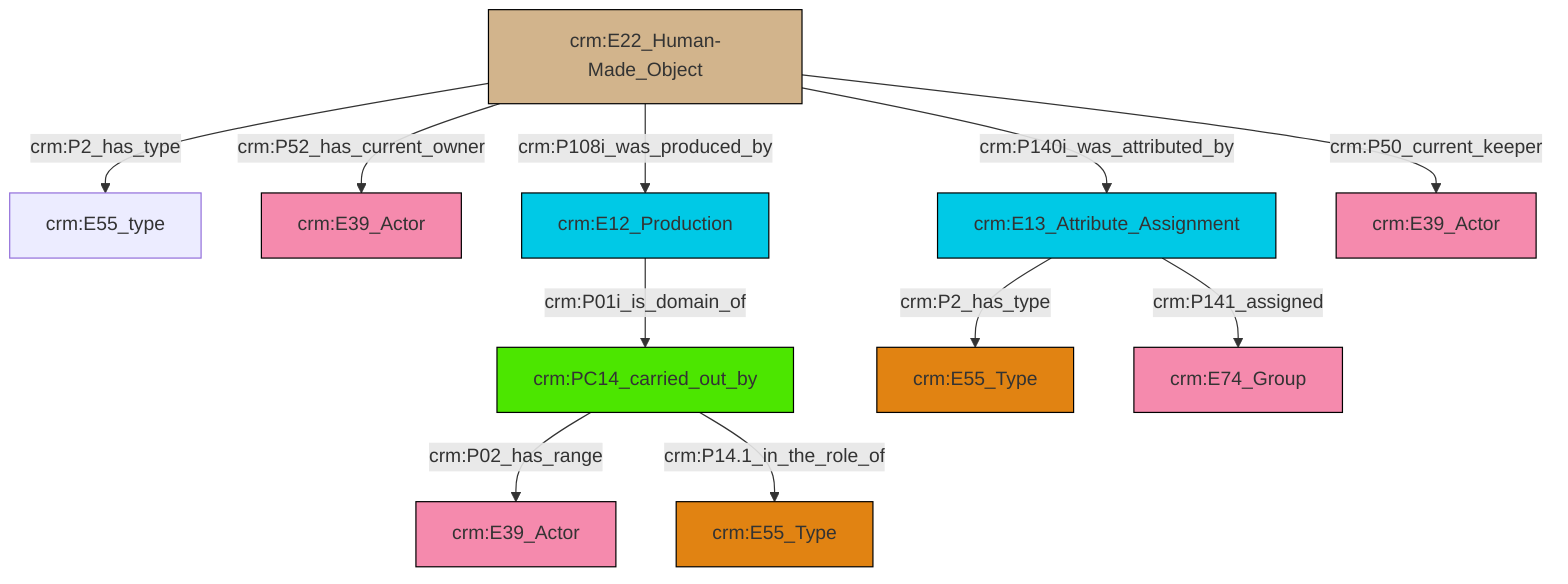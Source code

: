 graph TD
classDef Literal fill:#f2f2f2,stroke:#000000;
classDef CRM_Entity fill:#FFFFFF,stroke:#000000;
classDef Temporal_Entity fill:#00C9E6, stroke:#000000;
classDef Type fill:#E18312, stroke:#000000;
classDef Time-Span fill:#2C9C91, stroke:#000000;
classDef Appellation fill:#FFEB7F, stroke:#000000;
classDef Place fill:#008836, stroke:#000000;
classDef Persistent_Item fill:#B266B2, stroke:#000000;
classDef Conceptual_Object fill:#FFD700, stroke:#000000;
classDef Physical_Thing fill:#D2B48C, stroke:#000000;
classDef Actor fill:#f58aad, stroke:#000000;
classDef PC_Classes fill:#4ce600, stroke:#000000;
classDef Multi fill:#cccccc,stroke:#000000;

4["crm:PC14_carried_out_by"]:::PC_Classes -->|crm:P02_has_range| 0["crm:E39_Actor"]:::Actor
7["crm:E22_Human-Made_Object"]:::Physical_Thing -->|crm:P2_has_type| 9["crm:E55_type"]:::Default
11["crm:E13_Attribute_Assignment"]:::Temporal_Entity -->|crm:P2_has_type| 2["crm:E55_Type"]:::Type
12["crm:E12_Production"]:::Temporal_Entity -->|crm:P01i_is_domain_of| 4["crm:PC14_carried_out_by"]:::PC_Classes
7["crm:E22_Human-Made_Object"]:::Physical_Thing -->|crm:P52_has_current_owner| 5["crm:E39_Actor"]:::Actor
11["crm:E13_Attribute_Assignment"]:::Temporal_Entity -->|crm:P141_assigned| 18["crm:E74_Group"]:::Actor
4["crm:PC14_carried_out_by"]:::PC_Classes -->|crm:P14.1_in_the_role_of| 13["crm:E55_Type"]:::Type
7["crm:E22_Human-Made_Object"]:::Physical_Thing -->|crm:P108i_was_produced_by| 12["crm:E12_Production"]:::Temporal_Entity
7["crm:E22_Human-Made_Object"]:::Physical_Thing -->|crm:P140i_was_attributed_by| 11["crm:E13_Attribute_Assignment"]:::Temporal_Entity
7["crm:E22_Human-Made_Object"]:::Physical_Thing -->|crm:P50_current_keeper| 15["crm:E39_Actor"]:::Actor